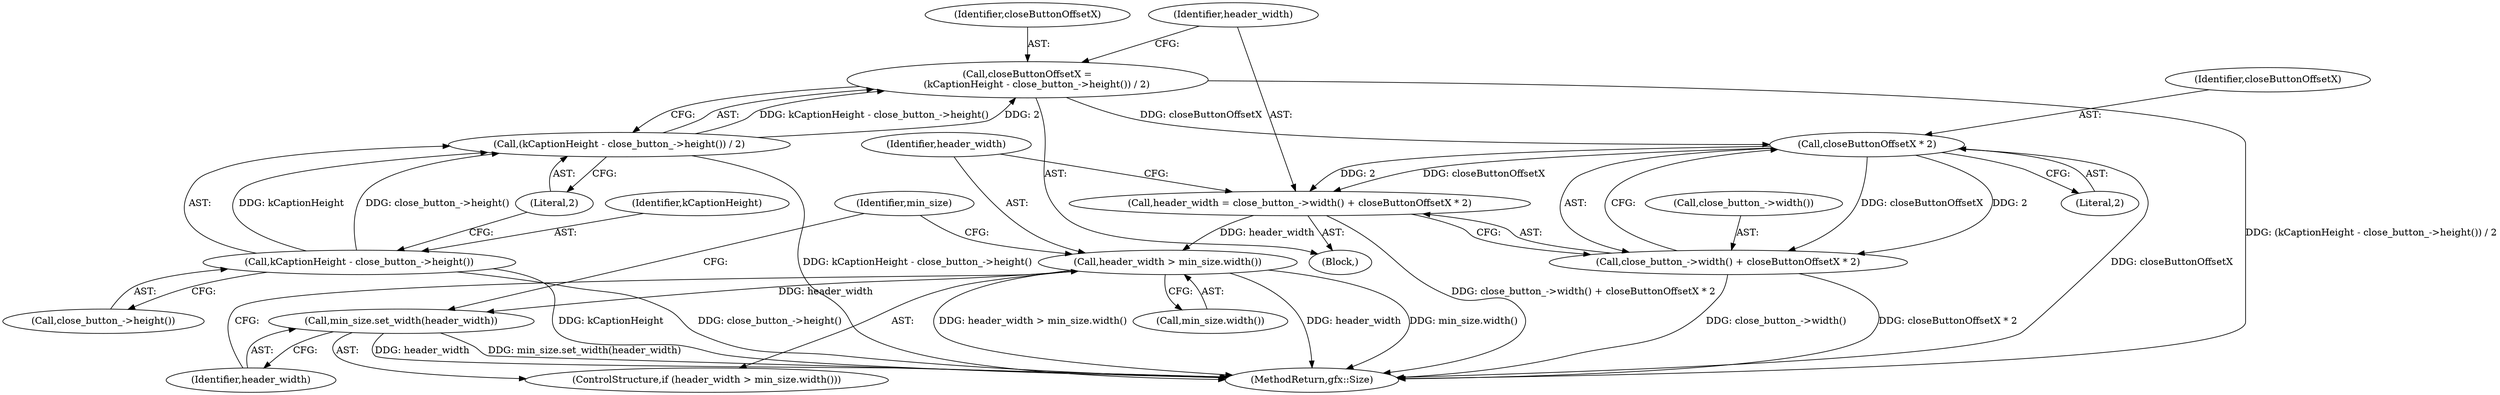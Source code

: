 digraph "0_Chrome_7f8cdab6fda192d15e45a3e9682b1eec427870c5_3@API" {
"1000118" [label="(Call,closeButtonOffsetX =\n      (kCaptionHeight - close_button_->height()) / 2)"];
"1000120" [label="(Call,(kCaptionHeight - close_button_->height()) / 2)"];
"1000121" [label="(Call,kCaptionHeight - close_button_->height())"];
"1000130" [label="(Call,closeButtonOffsetX * 2)"];
"1000126" [label="(Call,header_width = close_button_->width() + closeButtonOffsetX * 2)"];
"1000134" [label="(Call,header_width > min_size.width())"];
"1000137" [label="(Call,min_size.set_width(header_width))"];
"1000128" [label="(Call,close_button_->width() + closeButtonOffsetX * 2)"];
"1000121" [label="(Call,kCaptionHeight - close_button_->height())"];
"1000137" [label="(Call,min_size.set_width(header_width))"];
"1000124" [label="(Literal,2)"];
"1000130" [label="(Call,closeButtonOffsetX * 2)"];
"1000140" [label="(Identifier,min_size)"];
"1000122" [label="(Identifier,kCaptionHeight)"];
"1000127" [label="(Identifier,header_width)"];
"1000126" [label="(Call,header_width = close_button_->width() + closeButtonOffsetX * 2)"];
"1000101" [label="(Block,)"];
"1000128" [label="(Call,close_button_->width() + closeButtonOffsetX * 2)"];
"1000135" [label="(Identifier,header_width)"];
"1000118" [label="(Call,closeButtonOffsetX =\n      (kCaptionHeight - close_button_->height()) / 2)"];
"1000119" [label="(Identifier,closeButtonOffsetX)"];
"1000136" [label="(Call,min_size.width())"];
"1000120" [label="(Call,(kCaptionHeight - close_button_->height()) / 2)"];
"1000131" [label="(Identifier,closeButtonOffsetX)"];
"1000132" [label="(Literal,2)"];
"1000133" [label="(ControlStructure,if (header_width > min_size.width()))"];
"1000141" [label="(MethodReturn,gfx::Size)"];
"1000134" [label="(Call,header_width > min_size.width())"];
"1000138" [label="(Identifier,header_width)"];
"1000123" [label="(Call,close_button_->height())"];
"1000129" [label="(Call,close_button_->width())"];
"1000118" -> "1000101"  [label="AST: "];
"1000118" -> "1000120"  [label="CFG: "];
"1000119" -> "1000118"  [label="AST: "];
"1000120" -> "1000118"  [label="AST: "];
"1000127" -> "1000118"  [label="CFG: "];
"1000118" -> "1000141"  [label="DDG: (kCaptionHeight - close_button_->height()) / 2"];
"1000120" -> "1000118"  [label="DDG: kCaptionHeight - close_button_->height()"];
"1000120" -> "1000118"  [label="DDG: 2"];
"1000118" -> "1000130"  [label="DDG: closeButtonOffsetX"];
"1000120" -> "1000124"  [label="CFG: "];
"1000121" -> "1000120"  [label="AST: "];
"1000124" -> "1000120"  [label="AST: "];
"1000120" -> "1000141"  [label="DDG: kCaptionHeight - close_button_->height()"];
"1000121" -> "1000120"  [label="DDG: kCaptionHeight"];
"1000121" -> "1000120"  [label="DDG: close_button_->height()"];
"1000121" -> "1000123"  [label="CFG: "];
"1000122" -> "1000121"  [label="AST: "];
"1000123" -> "1000121"  [label="AST: "];
"1000124" -> "1000121"  [label="CFG: "];
"1000121" -> "1000141"  [label="DDG: close_button_->height()"];
"1000121" -> "1000141"  [label="DDG: kCaptionHeight"];
"1000130" -> "1000128"  [label="AST: "];
"1000130" -> "1000132"  [label="CFG: "];
"1000131" -> "1000130"  [label="AST: "];
"1000132" -> "1000130"  [label="AST: "];
"1000128" -> "1000130"  [label="CFG: "];
"1000130" -> "1000141"  [label="DDG: closeButtonOffsetX"];
"1000130" -> "1000126"  [label="DDG: closeButtonOffsetX"];
"1000130" -> "1000126"  [label="DDG: 2"];
"1000130" -> "1000128"  [label="DDG: closeButtonOffsetX"];
"1000130" -> "1000128"  [label="DDG: 2"];
"1000126" -> "1000101"  [label="AST: "];
"1000126" -> "1000128"  [label="CFG: "];
"1000127" -> "1000126"  [label="AST: "];
"1000128" -> "1000126"  [label="AST: "];
"1000135" -> "1000126"  [label="CFG: "];
"1000126" -> "1000141"  [label="DDG: close_button_->width() + closeButtonOffsetX * 2"];
"1000126" -> "1000134"  [label="DDG: header_width"];
"1000134" -> "1000133"  [label="AST: "];
"1000134" -> "1000136"  [label="CFG: "];
"1000135" -> "1000134"  [label="AST: "];
"1000136" -> "1000134"  [label="AST: "];
"1000138" -> "1000134"  [label="CFG: "];
"1000140" -> "1000134"  [label="CFG: "];
"1000134" -> "1000141"  [label="DDG: header_width > min_size.width()"];
"1000134" -> "1000141"  [label="DDG: header_width"];
"1000134" -> "1000141"  [label="DDG: min_size.width()"];
"1000134" -> "1000137"  [label="DDG: header_width"];
"1000137" -> "1000133"  [label="AST: "];
"1000137" -> "1000138"  [label="CFG: "];
"1000138" -> "1000137"  [label="AST: "];
"1000140" -> "1000137"  [label="CFG: "];
"1000137" -> "1000141"  [label="DDG: min_size.set_width(header_width)"];
"1000137" -> "1000141"  [label="DDG: header_width"];
"1000129" -> "1000128"  [label="AST: "];
"1000128" -> "1000141"  [label="DDG: closeButtonOffsetX * 2"];
"1000128" -> "1000141"  [label="DDG: close_button_->width()"];
}
